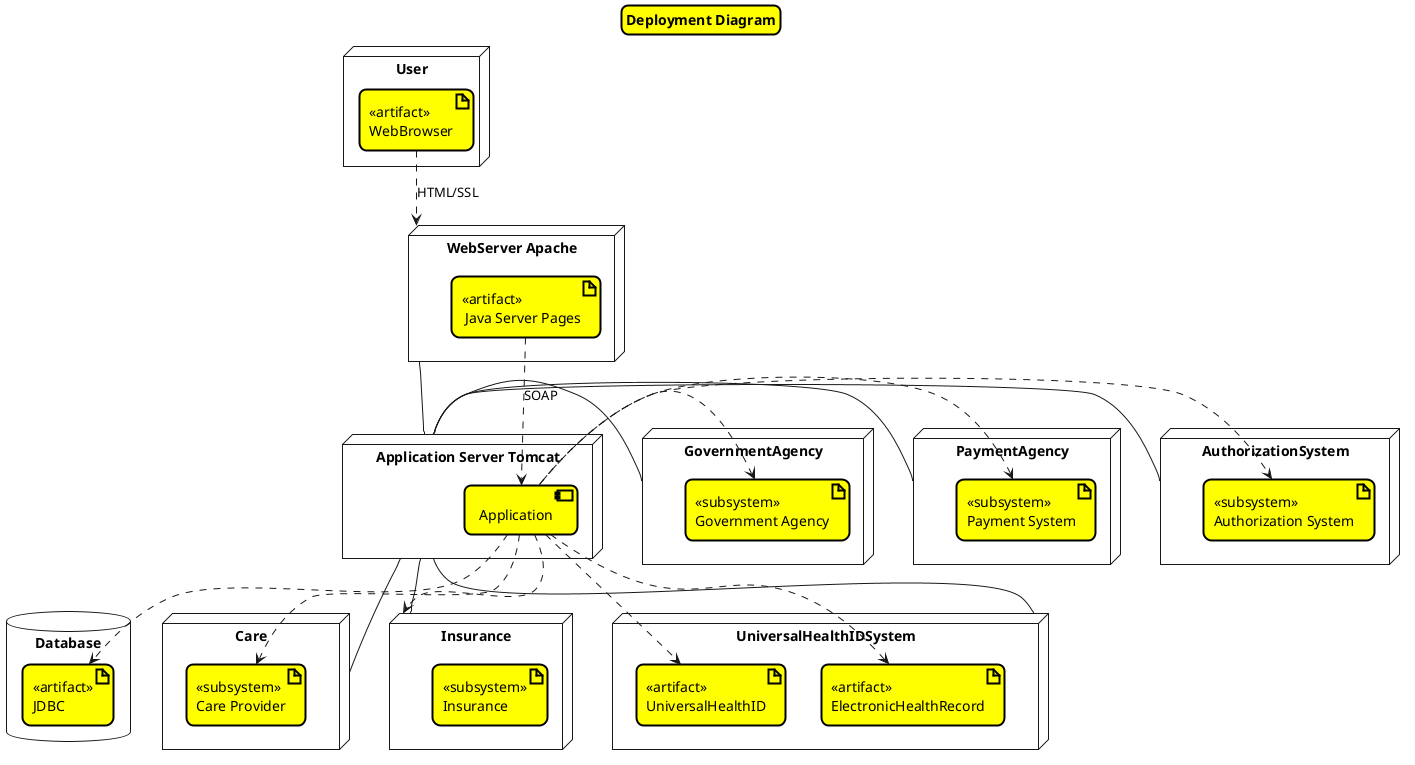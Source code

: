 @startuml deployment diagram

skinparam titleBorderRoundCorner 15
skinparam titleBorderThickness 2
skinparam titleBorderColor black
skinparam titleBackgroundColor yellow

title Deployment Diagram

skinparam nodeStyle uml2

node "User" {
    artifact "<<artifact>>\nWebBrowser" as GUI
}

node "WebServer Apache" as WS {
    artifact "<<artifact>>\n Java Server Pages" as JSP
}

node "Application Server Tomcat" as AST {
    node [Application] as APP
}

database Database {
    artifact "<<artifact>>\nJDBC" as DB
}

node Care{
    artifact "<<subsystem>>\nCare Provider" as CP
    
}

node Insurance{
    artifact "<<subsystem>>\nInsurance"
}

node UniversalHealthIDSystem{
    artifact "<<artifact>>\nUniversalHealthID" as UHID
    artifact "<<artifact>>\nElectronicHealthRecord" as EHR
}

node GovernmentAgency{
    artifact "<<subsystem>>\nGovernment Agency" as GA
}

node PaymentAgency{
    artifact "<<subsystem>>\nPayment System" as PS
}

node AuthorizationSystem{
    artifact "<<subsystem>>\nAuthorization System" as AS
}

GUI ..> WS : HTML/SSL
JSP ..> APP : SOAP


APP ..> DB
APP ..> UHID
APP ..> EHR
APP ..> Insurance
APP ..> CP
APP .right.> GA
APP .left.> PS
APP .right.> AS

WS -- AST
AST -- Care
AST -- Insurance
AST -- UniversalHealthIDSystem
AST -right- GovernmentAgency
AST -left- PaymentAgency
AST -right- AuthorizationSystem

@enduml